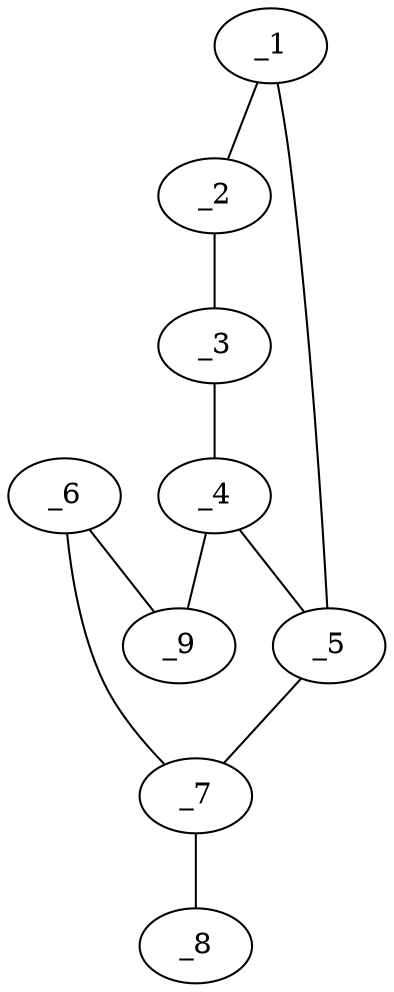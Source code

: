 graph molid629036 {
	_1	 [charge=0,
		chem=1,
		symbol="C  ",
		x="4.4899",
		y="0.3335"];
	_2	 [charge=0,
		chem=1,
		symbol="C  ",
		x="5.0777",
		y="-0.4755"];
	_1 -- _2	 [valence=1];
	_5	 [charge=0,
		chem=4,
		symbol="N  ",
		x="3.5388",
		y="0.0245"];
	_1 -- _5	 [valence=1];
	_3	 [charge=0,
		chem=1,
		symbol="C  ",
		x="4.4899",
		y="-1.2845"];
	_2 -- _3	 [valence=1];
	_4	 [charge=0,
		chem=1,
		symbol="C  ",
		x="3.5388",
		y="-0.9755"];
	_3 -- _4	 [valence=1];
	_4 -- _5	 [valence=1];
	_9	 [charge=0,
		chem=1,
		symbol="C  ",
		x="2.5878",
		y="-1.2845"];
	_4 -- _9	 [valence=1];
	_7	 [charge=0,
		chem=1,
		symbol="C  ",
		x="2.5878",
		y="0.3335"];
	_5 -- _7	 [valence=1];
	_6	 [charge=0,
		chem=5,
		symbol="S  ",
		x=2,
		y="-0.4755"];
	_6 -- _7	 [valence=1];
	_6 -- _9	 [valence=1];
	_8	 [charge=0,
		chem=5,
		symbol="S  ",
		x="2.2788",
		y="1.2845"];
	_7 -- _8	 [valence=2];
}
